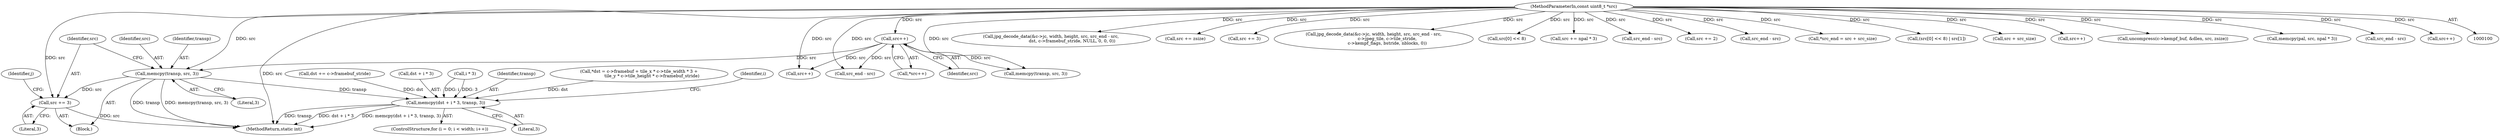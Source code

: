 digraph "0_FFmpeg_2960576378d17d71cc8dccc926352ce568b5eec1@API" {
"1000223" [label="(Call,memcpy(transp, src, 3))"];
"1000210" [label="(Call,src++)"];
"1000104" [label="(MethodParameterIn,const uint8_t *src)"];
"1000227" [label="(Call,src += 3)"];
"1000254" [label="(Call,memcpy(dst + i * 3, transp, 3))"];
"1000271" [label="(Call,jpg_decode_data(&c->jc, width, height, src, src_end - src,\n                               dst, c->framebuf_stride, NULL, 0, 0, 0))"];
"1000260" [label="(Identifier,transp)"];
"1000254" [label="(Call,memcpy(dst + i * 3, transp, 3))"];
"1000394" [label="(Call,src += zsize)"];
"1000232" [label="(Identifier,j)"];
"1000299" [label="(Call,src += 3)"];
"1000223" [label="(Call,memcpy(transp, src, 3))"];
"1000229" [label="(Literal,3)"];
"1000245" [label="(ControlStructure,for (i = 0; i < width; i++))"];
"1000227" [label="(Call,src += 3)"];
"1000148" [label="(Call,*dst = c->framebuf + tile_x * c->tile_width * 3 +\n                   tile_y * c->tile_height * c->framebuf_stride)"];
"1000565" [label="(MethodReturn,static int)"];
"1000520" [label="(Call,jpg_decode_data(&c->jc, width, height, src, src_end - src,\n                    c->jpeg_tile, c->tile_stride,\n                    c->kempf_flags, bstride, nblocks, 0))"];
"1000361" [label="(Call,src[0] << 8)"];
"1000225" [label="(Identifier,src)"];
"1000279" [label="(Call,src_end - src)"];
"1000224" [label="(Identifier,transp)"];
"1000221" [label="(Block,)"];
"1000209" [label="(Call,*src++)"];
"1000315" [label="(Call,src += npal * 3)"];
"1000226" [label="(Literal,3)"];
"1000210" [label="(Call,src++)"];
"1000306" [label="(Call,src++)"];
"1000352" [label="(Call,src_end - src)"];
"1000369" [label="(Call,src += 2)"];
"1000253" [label="(Identifier,i)"];
"1000374" [label="(Call,src_end - src)"];
"1000261" [label="(Literal,3)"];
"1000240" [label="(Call,dst += c->framebuf_stride)"];
"1000121" [label="(Call,*src_end = src + src_size)"];
"1000295" [label="(Call,memcpy(transp, src, 3))"];
"1000360" [label="(Call,(src[0] << 8) | src[1])"];
"1000123" [label="(Call,src + src_size)"];
"1000104" [label="(MethodParameterIn,const uint8_t *src)"];
"1000228" [label="(Identifier,src)"];
"1000475" [label="(Call,src++)"];
"1000382" [label="(Call,uncompress(c->kempf_buf, &dlen, src, zsize))"];
"1000309" [label="(Call,memcpy(pal, src, npal * 3))"];
"1000528" [label="(Call,src_end - src)"];
"1000255" [label="(Call,dst + i * 3)"];
"1000257" [label="(Call,i * 3)"];
"1000424" [label="(Call,src++)"];
"1000211" [label="(Identifier,src)"];
"1000223" -> "1000221"  [label="AST: "];
"1000223" -> "1000226"  [label="CFG: "];
"1000224" -> "1000223"  [label="AST: "];
"1000225" -> "1000223"  [label="AST: "];
"1000226" -> "1000223"  [label="AST: "];
"1000228" -> "1000223"  [label="CFG: "];
"1000223" -> "1000565"  [label="DDG: memcpy(transp, src, 3)"];
"1000223" -> "1000565"  [label="DDG: transp"];
"1000210" -> "1000223"  [label="DDG: src"];
"1000104" -> "1000223"  [label="DDG: src"];
"1000223" -> "1000227"  [label="DDG: src"];
"1000223" -> "1000254"  [label="DDG: transp"];
"1000210" -> "1000209"  [label="AST: "];
"1000210" -> "1000211"  [label="CFG: "];
"1000211" -> "1000210"  [label="AST: "];
"1000209" -> "1000210"  [label="CFG: "];
"1000104" -> "1000210"  [label="DDG: src"];
"1000210" -> "1000279"  [label="DDG: src"];
"1000210" -> "1000295"  [label="DDG: src"];
"1000210" -> "1000306"  [label="DDG: src"];
"1000104" -> "1000100"  [label="AST: "];
"1000104" -> "1000565"  [label="DDG: src"];
"1000104" -> "1000121"  [label="DDG: src"];
"1000104" -> "1000123"  [label="DDG: src"];
"1000104" -> "1000227"  [label="DDG: src"];
"1000104" -> "1000271"  [label="DDG: src"];
"1000104" -> "1000279"  [label="DDG: src"];
"1000104" -> "1000295"  [label="DDG: src"];
"1000104" -> "1000299"  [label="DDG: src"];
"1000104" -> "1000306"  [label="DDG: src"];
"1000104" -> "1000309"  [label="DDG: src"];
"1000104" -> "1000315"  [label="DDG: src"];
"1000104" -> "1000352"  [label="DDG: src"];
"1000104" -> "1000361"  [label="DDG: src"];
"1000104" -> "1000360"  [label="DDG: src"];
"1000104" -> "1000369"  [label="DDG: src"];
"1000104" -> "1000374"  [label="DDG: src"];
"1000104" -> "1000382"  [label="DDG: src"];
"1000104" -> "1000394"  [label="DDG: src"];
"1000104" -> "1000424"  [label="DDG: src"];
"1000104" -> "1000475"  [label="DDG: src"];
"1000104" -> "1000520"  [label="DDG: src"];
"1000104" -> "1000528"  [label="DDG: src"];
"1000227" -> "1000221"  [label="AST: "];
"1000227" -> "1000229"  [label="CFG: "];
"1000228" -> "1000227"  [label="AST: "];
"1000229" -> "1000227"  [label="AST: "];
"1000232" -> "1000227"  [label="CFG: "];
"1000227" -> "1000565"  [label="DDG: src"];
"1000254" -> "1000245"  [label="AST: "];
"1000254" -> "1000261"  [label="CFG: "];
"1000255" -> "1000254"  [label="AST: "];
"1000260" -> "1000254"  [label="AST: "];
"1000261" -> "1000254"  [label="AST: "];
"1000253" -> "1000254"  [label="CFG: "];
"1000254" -> "1000565"  [label="DDG: transp"];
"1000254" -> "1000565"  [label="DDG: dst + i * 3"];
"1000254" -> "1000565"  [label="DDG: memcpy(dst + i * 3, transp, 3)"];
"1000148" -> "1000254"  [label="DDG: dst"];
"1000240" -> "1000254"  [label="DDG: dst"];
"1000257" -> "1000254"  [label="DDG: i"];
"1000257" -> "1000254"  [label="DDG: 3"];
}
